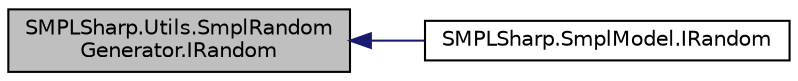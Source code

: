 digraph "SMPLSharp.Utils.SmplRandomGenerator.IRandom"
{
  edge [fontname="Helvetica",fontsize="10",labelfontname="Helvetica",labelfontsize="10"];
  node [fontname="Helvetica",fontsize="10",shape=record];
  rankdir="LR";
  Node1 [label="SMPLSharp.Utils.SmplRandom\lGenerator.IRandom",height=0.2,width=0.4,color="black", fillcolor="grey75", style="filled" fontcolor="black"];
  Node1 -> Node2 [dir="back",color="midnightblue",fontsize="10",style="solid",fontname="Helvetica"];
  Node2 [label="SMPLSharp.SmplModel.IRandom",height=0.2,width=0.4,color="black", fillcolor="white", style="filled",URL="$df/d34/class_s_m_p_l_sharp_1_1_smpl_model.html#a77390fc51749077e44b0285a76faf5cc",tooltip="Генерирует число по равномерному распределению в диапозоне [a, b] включительно "];
}
